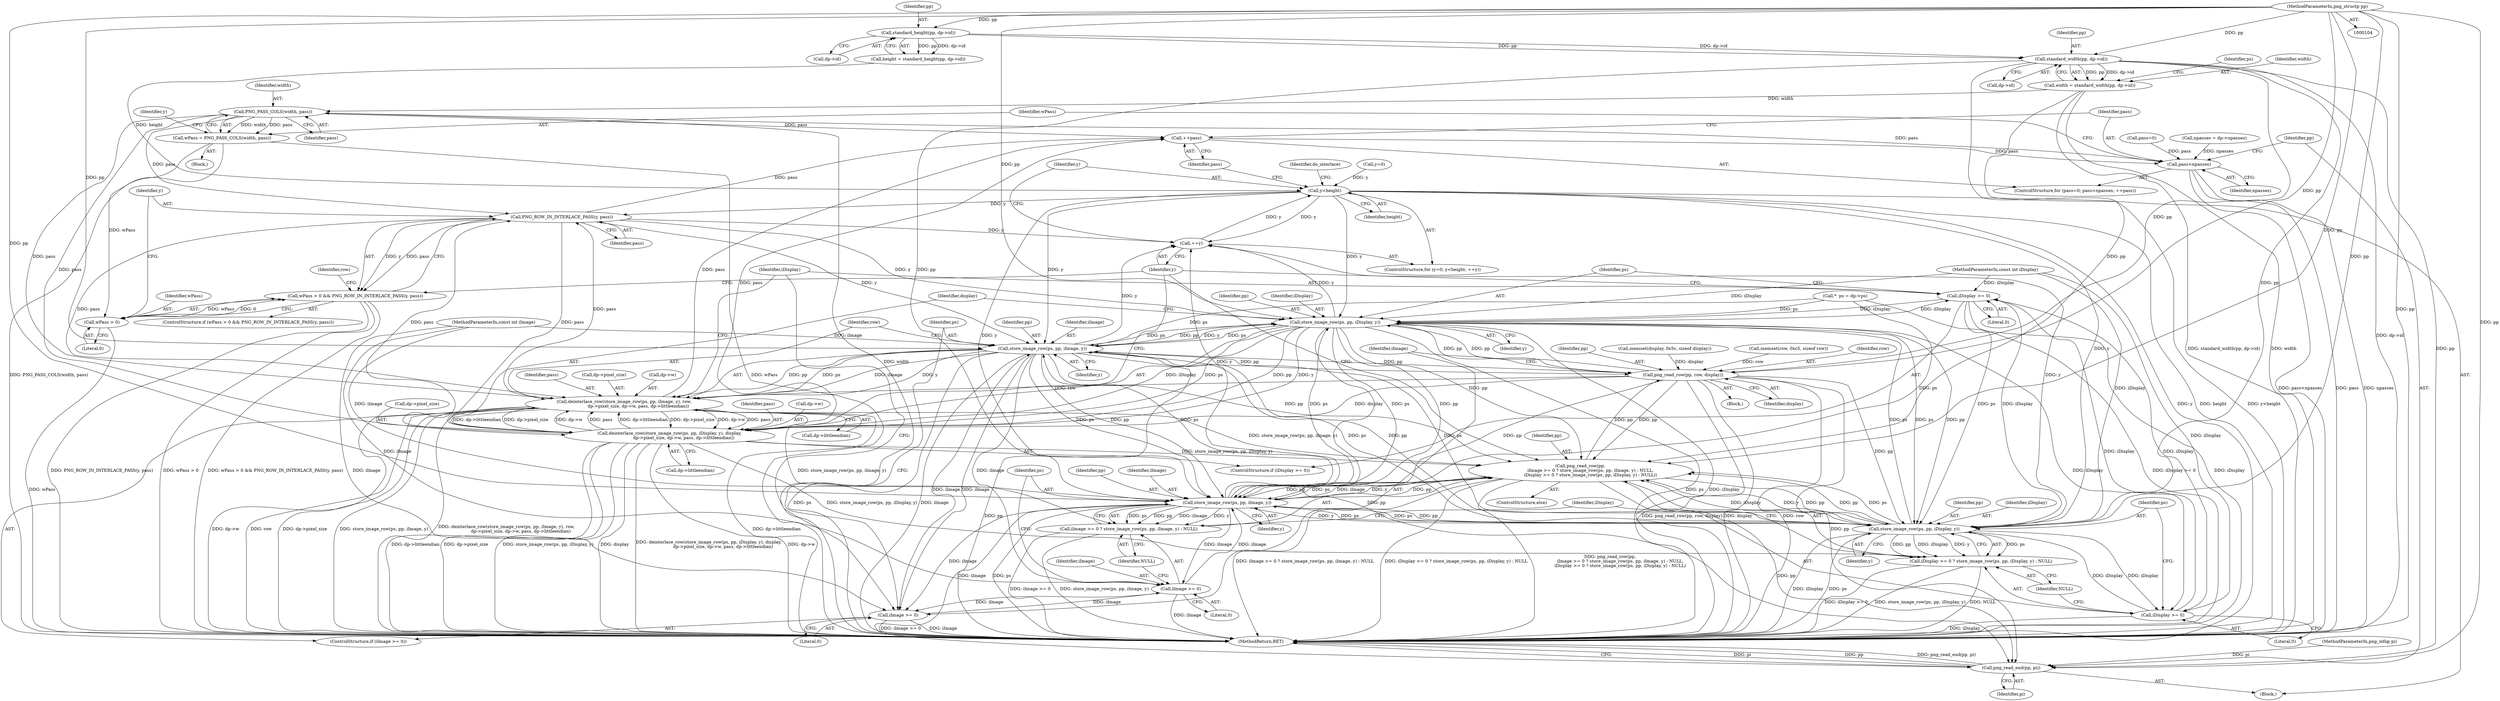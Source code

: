 digraph "0_Android_9d4853418ab2f754c2b63e091c29c5529b8b86ca_127@pointer" {
"1000140" [label="(Call,standard_width(pp, dp->id))"];
"1000132" [label="(Call,standard_height(pp, dp->id))"];
"1000106" [label="(MethodParameterIn,png_structp pp)"];
"1000138" [label="(Call,width = standard_width(pp, dp->id))"];
"1000166" [label="(Call,PNG_PASS_COLS(width, pass))"];
"1000159" [label="(Call,++pass)"];
"1000156" [label="(Call,pass<npasses)"];
"1000164" [label="(Call,wPass = PNG_PASS_COLS(width, pass))"];
"1000184" [label="(Call,wPass > 0)"];
"1000183" [label="(Call,wPass > 0 && PNG_ROW_IN_INTERLACE_PASS(y, pass))"];
"1000187" [label="(Call,PNG_ROW_IN_INTERLACE_PASS(y, pass))"];
"1000176" [label="(Call,++y)"];
"1000173" [label="(Call,y<height)"];
"1000212" [label="(Call,store_image_row(ps, pp, iImage, y))"];
"1000203" [label="(Call,png_read_row(pp, row, display))"];
"1000211" [label="(Call,deinterlace_row(store_image_row(ps, pp, iImage, y), row,\n                     dp->pixel_size, dp->w, pass, dp->littleendian))"];
"1000232" [label="(Call,deinterlace_row(store_image_row(ps, pp, iDisplay, y), display,\n                     dp->pixel_size, dp->w, pass, dp->littleendian))"];
"1000250" [label="(Call,png_read_row(pp,\n               iImage >= 0 ? store_image_row(ps, pp, iImage, y) : NULL,\n               iDisplay >= 0 ? store_image_row(ps, pp, iDisplay, y) : NULL))"];
"1000256" [label="(Call,store_image_row(ps, pp, iImage, y))"];
"1000208" [label="(Call,iImage >= 0)"];
"1000253" [label="(Call,iImage >= 0)"];
"1000233" [label="(Call,store_image_row(ps, pp, iDisplay, y))"];
"1000229" [label="(Call,iDisplay >= 0)"];
"1000263" [label="(Call,iDisplay >= 0)"];
"1000266" [label="(Call,store_image_row(ps, pp, iDisplay, y))"];
"1000262" [label="(Call,iDisplay >= 0 ? store_image_row(ps, pp, iDisplay, y) : NULL)"];
"1000272" [label="(Call,png_read_end(pp, pi))"];
"1000252" [label="(Call,iImage >= 0 ? store_image_row(ps, pp, iImage, y) : NULL)"];
"1000224" [label="(Identifier,pass)"];
"1000133" [label="(Identifier,pp)"];
"1000204" [label="(Identifier,pp)"];
"1000177" [label="(Identifier,y)"];
"1000275" [label="(MethodReturn,RET)"];
"1000134" [label="(Call,dp->id)"];
"1000252" [label="(Call,iImage >= 0 ? store_image_row(ps, pp, iImage, y) : NULL)"];
"1000203" [label="(Call,png_read_row(pp, row, display))"];
"1000264" [label="(Identifier,iDisplay)"];
"1000166" [label="(Call,PNG_PASS_COLS(width, pass))"];
"1000257" [label="(Identifier,ps)"];
"1000187" [label="(Call,PNG_ROW_IN_INTERLACE_PASS(y, pass))"];
"1000250" [label="(Call,png_read_row(pp,\n               iImage >= 0 ? store_image_row(ps, pp, iImage, y) : NULL,\n               iDisplay >= 0 ? store_image_row(ps, pp, iDisplay, y) : NULL))"];
"1000272" [label="(Call,png_read_end(pp, pi))"];
"1000183" [label="(Call,wPass > 0 && PNG_ROW_IN_INTERLACE_PASS(y, pass))"];
"1000213" [label="(Identifier,ps)"];
"1000233" [label="(Call,store_image_row(ps, pp, iDisplay, y))"];
"1000139" [label="(Identifier,width)"];
"1000260" [label="(Identifier,y)"];
"1000175" [label="(Identifier,height)"];
"1000180" [label="(Identifier,do_interlace)"];
"1000109" [label="(MethodParameterIn,const int iDisplay)"];
"1000132" [label="(Call,standard_height(pp, dp->id))"];
"1000268" [label="(Identifier,pp)"];
"1000225" [label="(Call,dp->littleendian)"];
"1000188" [label="(Identifier,y)"];
"1000246" [label="(Call,dp->littleendian)"];
"1000270" [label="(Identifier,y)"];
"1000185" [label="(Identifier,wPass)"];
"1000165" [label="(Identifier,wPass)"];
"1000209" [label="(Identifier,iImage)"];
"1000173" [label="(Call,y<height)"];
"1000258" [label="(Identifier,pp)"];
"1000194" [label="(Identifier,row)"];
"1000265" [label="(Literal,0)"];
"1000168" [label="(Identifier,pass)"];
"1000152" [label="(ControlStructure,for (pass=0; pass<npasses; ++pass))"];
"1000253" [label="(Call,iImage >= 0)"];
"1000212" [label="(Call,store_image_row(ps, pp, iImage, y))"];
"1000230" [label="(Identifier,iDisplay)"];
"1000159" [label="(Call,++pass)"];
"1000198" [label="(Call,memset(display, 0x5c, sizeof display))"];
"1000140" [label="(Call,standard_width(pp, dp->id))"];
"1000261" [label="(Identifier,NULL)"];
"1000217" [label="(Identifier,row)"];
"1000138" [label="(Call,width = standard_width(pp, dp->id))"];
"1000157" [label="(Identifier,pass)"];
"1000229" [label="(Call,iDisplay >= 0)"];
"1000259" [label="(Identifier,iImage)"];
"1000189" [label="(Identifier,pass)"];
"1000107" [label="(MethodParameterIn,png_infop pi)"];
"1000235" [label="(Identifier,pp)"];
"1000245" [label="(Identifier,pass)"];
"1000242" [label="(Call,dp->w)"];
"1000228" [label="(ControlStructure,if (iDisplay >= 0))"];
"1000153" [label="(Call,pass=0)"];
"1000232" [label="(Call,deinterlace_row(store_image_row(ps, pp, iDisplay, y), display,\n                     dp->pixel_size, dp->w, pass, dp->littleendian))"];
"1000216" [label="(Identifier,y)"];
"1000169" [label="(ControlStructure,for (y=0; y<height; ++y))"];
"1000263" [label="(Call,iDisplay >= 0)"];
"1000190" [label="(Block,)"];
"1000161" [label="(Block,)"];
"1000267" [label="(Identifier,ps)"];
"1000254" [label="(Identifier,iImage)"];
"1000141" [label="(Identifier,pp)"];
"1000186" [label="(Literal,0)"];
"1000184" [label="(Call,wPass > 0)"];
"1000142" [label="(Call,dp->id)"];
"1000110" [label="(Block,)"];
"1000269" [label="(Identifier,iDisplay)"];
"1000266" [label="(Call,store_image_row(ps, pp, iDisplay, y))"];
"1000211" [label="(Call,deinterlace_row(store_image_row(ps, pp, iImage, y), row,\n                     dp->pixel_size, dp->w, pass, dp->littleendian))"];
"1000234" [label="(Identifier,ps)"];
"1000108" [label="(MethodParameterIn,const int iImage)"];
"1000176" [label="(Call,++y)"];
"1000170" [label="(Call,y=0)"];
"1000146" [label="(Call,*  ps = dp->ps)"];
"1000112" [label="(Call,npasses = dp->npasses)"];
"1000158" [label="(Identifier,npasses)"];
"1000271" [label="(Identifier,NULL)"];
"1000238" [label="(Identifier,display)"];
"1000147" [label="(Identifier,ps)"];
"1000193" [label="(Call,memset(row, 0xc5, sizeof row))"];
"1000207" [label="(ControlStructure,if (iImage >= 0))"];
"1000262" [label="(Call,iDisplay >= 0 ? store_image_row(ps, pp, iDisplay, y) : NULL)"];
"1000255" [label="(Literal,0)"];
"1000156" [label="(Call,pass<npasses)"];
"1000239" [label="(Call,dp->pixel_size)"];
"1000218" [label="(Call,dp->pixel_size)"];
"1000210" [label="(Literal,0)"];
"1000164" [label="(Call,wPass = PNG_PASS_COLS(width, pass))"];
"1000182" [label="(ControlStructure,if (wPass > 0 && PNG_ROW_IN_INTERLACE_PASS(y, pass)))"];
"1000174" [label="(Identifier,y)"];
"1000251" [label="(Identifier,pp)"];
"1000256" [label="(Call,store_image_row(ps, pp, iImage, y))"];
"1000171" [label="(Identifier,y)"];
"1000214" [label="(Identifier,pp)"];
"1000130" [label="(Call,height = standard_height(pp, dp->id))"];
"1000205" [label="(Identifier,row)"];
"1000236" [label="(Identifier,iDisplay)"];
"1000249" [label="(ControlStructure,else)"];
"1000106" [label="(MethodParameterIn,png_structp pp)"];
"1000273" [label="(Identifier,pp)"];
"1000221" [label="(Call,dp->w)"];
"1000231" [label="(Literal,0)"];
"1000215" [label="(Identifier,iImage)"];
"1000237" [label="(Identifier,y)"];
"1000206" [label="(Identifier,display)"];
"1000208" [label="(Call,iImage >= 0)"];
"1000160" [label="(Identifier,pass)"];
"1000167" [label="(Identifier,width)"];
"1000274" [label="(Identifier,pi)"];
"1000140" -> "1000138"  [label="AST: "];
"1000140" -> "1000142"  [label="CFG: "];
"1000141" -> "1000140"  [label="AST: "];
"1000142" -> "1000140"  [label="AST: "];
"1000138" -> "1000140"  [label="CFG: "];
"1000140" -> "1000275"  [label="DDG: dp->id"];
"1000140" -> "1000138"  [label="DDG: pp"];
"1000140" -> "1000138"  [label="DDG: dp->id"];
"1000132" -> "1000140"  [label="DDG: pp"];
"1000132" -> "1000140"  [label="DDG: dp->id"];
"1000106" -> "1000140"  [label="DDG: pp"];
"1000140" -> "1000203"  [label="DDG: pp"];
"1000140" -> "1000250"  [label="DDG: pp"];
"1000140" -> "1000256"  [label="DDG: pp"];
"1000140" -> "1000266"  [label="DDG: pp"];
"1000140" -> "1000272"  [label="DDG: pp"];
"1000132" -> "1000130"  [label="AST: "];
"1000132" -> "1000134"  [label="CFG: "];
"1000133" -> "1000132"  [label="AST: "];
"1000134" -> "1000132"  [label="AST: "];
"1000130" -> "1000132"  [label="CFG: "];
"1000132" -> "1000130"  [label="DDG: pp"];
"1000132" -> "1000130"  [label="DDG: dp->id"];
"1000106" -> "1000132"  [label="DDG: pp"];
"1000106" -> "1000104"  [label="AST: "];
"1000106" -> "1000275"  [label="DDG: pp"];
"1000106" -> "1000203"  [label="DDG: pp"];
"1000106" -> "1000212"  [label="DDG: pp"];
"1000106" -> "1000233"  [label="DDG: pp"];
"1000106" -> "1000250"  [label="DDG: pp"];
"1000106" -> "1000256"  [label="DDG: pp"];
"1000106" -> "1000266"  [label="DDG: pp"];
"1000106" -> "1000272"  [label="DDG: pp"];
"1000138" -> "1000110"  [label="AST: "];
"1000139" -> "1000138"  [label="AST: "];
"1000147" -> "1000138"  [label="CFG: "];
"1000138" -> "1000275"  [label="DDG: width"];
"1000138" -> "1000275"  [label="DDG: standard_width(pp, dp->id)"];
"1000138" -> "1000166"  [label="DDG: width"];
"1000166" -> "1000164"  [label="AST: "];
"1000166" -> "1000168"  [label="CFG: "];
"1000167" -> "1000166"  [label="AST: "];
"1000168" -> "1000166"  [label="AST: "];
"1000164" -> "1000166"  [label="CFG: "];
"1000166" -> "1000275"  [label="DDG: width"];
"1000166" -> "1000159"  [label="DDG: pass"];
"1000166" -> "1000164"  [label="DDG: width"];
"1000166" -> "1000164"  [label="DDG: pass"];
"1000156" -> "1000166"  [label="DDG: pass"];
"1000166" -> "1000187"  [label="DDG: pass"];
"1000166" -> "1000211"  [label="DDG: pass"];
"1000166" -> "1000232"  [label="DDG: pass"];
"1000159" -> "1000152"  [label="AST: "];
"1000159" -> "1000160"  [label="CFG: "];
"1000160" -> "1000159"  [label="AST: "];
"1000157" -> "1000159"  [label="CFG: "];
"1000159" -> "1000156"  [label="DDG: pass"];
"1000187" -> "1000159"  [label="DDG: pass"];
"1000232" -> "1000159"  [label="DDG: pass"];
"1000211" -> "1000159"  [label="DDG: pass"];
"1000156" -> "1000152"  [label="AST: "];
"1000156" -> "1000158"  [label="CFG: "];
"1000157" -> "1000156"  [label="AST: "];
"1000158" -> "1000156"  [label="AST: "];
"1000165" -> "1000156"  [label="CFG: "];
"1000273" -> "1000156"  [label="CFG: "];
"1000156" -> "1000275"  [label="DDG: pass"];
"1000156" -> "1000275"  [label="DDG: npasses"];
"1000156" -> "1000275"  [label="DDG: pass<npasses"];
"1000153" -> "1000156"  [label="DDG: pass"];
"1000112" -> "1000156"  [label="DDG: npasses"];
"1000164" -> "1000161"  [label="AST: "];
"1000165" -> "1000164"  [label="AST: "];
"1000171" -> "1000164"  [label="CFG: "];
"1000164" -> "1000275"  [label="DDG: PNG_PASS_COLS(width, pass)"];
"1000164" -> "1000275"  [label="DDG: wPass"];
"1000164" -> "1000184"  [label="DDG: wPass"];
"1000184" -> "1000183"  [label="AST: "];
"1000184" -> "1000186"  [label="CFG: "];
"1000185" -> "1000184"  [label="AST: "];
"1000186" -> "1000184"  [label="AST: "];
"1000188" -> "1000184"  [label="CFG: "];
"1000183" -> "1000184"  [label="CFG: "];
"1000184" -> "1000275"  [label="DDG: wPass"];
"1000184" -> "1000183"  [label="DDG: wPass"];
"1000184" -> "1000183"  [label="DDG: 0"];
"1000183" -> "1000182"  [label="AST: "];
"1000183" -> "1000187"  [label="CFG: "];
"1000187" -> "1000183"  [label="AST: "];
"1000194" -> "1000183"  [label="CFG: "];
"1000177" -> "1000183"  [label="CFG: "];
"1000183" -> "1000275"  [label="DDG: PNG_ROW_IN_INTERLACE_PASS(y, pass)"];
"1000183" -> "1000275"  [label="DDG: wPass > 0"];
"1000183" -> "1000275"  [label="DDG: wPass > 0 && PNG_ROW_IN_INTERLACE_PASS(y, pass)"];
"1000187" -> "1000183"  [label="DDG: y"];
"1000187" -> "1000183"  [label="DDG: pass"];
"1000187" -> "1000189"  [label="CFG: "];
"1000188" -> "1000187"  [label="AST: "];
"1000189" -> "1000187"  [label="AST: "];
"1000187" -> "1000176"  [label="DDG: y"];
"1000173" -> "1000187"  [label="DDG: y"];
"1000232" -> "1000187"  [label="DDG: pass"];
"1000211" -> "1000187"  [label="DDG: pass"];
"1000187" -> "1000212"  [label="DDG: y"];
"1000187" -> "1000211"  [label="DDG: pass"];
"1000187" -> "1000233"  [label="DDG: y"];
"1000187" -> "1000232"  [label="DDG: pass"];
"1000176" -> "1000169"  [label="AST: "];
"1000176" -> "1000177"  [label="CFG: "];
"1000177" -> "1000176"  [label="AST: "];
"1000174" -> "1000176"  [label="CFG: "];
"1000176" -> "1000173"  [label="DDG: y"];
"1000256" -> "1000176"  [label="DDG: y"];
"1000233" -> "1000176"  [label="DDG: y"];
"1000212" -> "1000176"  [label="DDG: y"];
"1000266" -> "1000176"  [label="DDG: y"];
"1000173" -> "1000176"  [label="DDG: y"];
"1000173" -> "1000169"  [label="AST: "];
"1000173" -> "1000175"  [label="CFG: "];
"1000174" -> "1000173"  [label="AST: "];
"1000175" -> "1000173"  [label="AST: "];
"1000180" -> "1000173"  [label="CFG: "];
"1000160" -> "1000173"  [label="CFG: "];
"1000173" -> "1000275"  [label="DDG: y<height"];
"1000173" -> "1000275"  [label="DDG: y"];
"1000173" -> "1000275"  [label="DDG: height"];
"1000170" -> "1000173"  [label="DDG: y"];
"1000130" -> "1000173"  [label="DDG: height"];
"1000173" -> "1000212"  [label="DDG: y"];
"1000173" -> "1000233"  [label="DDG: y"];
"1000173" -> "1000256"  [label="DDG: y"];
"1000173" -> "1000266"  [label="DDG: y"];
"1000212" -> "1000211"  [label="AST: "];
"1000212" -> "1000216"  [label="CFG: "];
"1000213" -> "1000212"  [label="AST: "];
"1000214" -> "1000212"  [label="AST: "];
"1000215" -> "1000212"  [label="AST: "];
"1000216" -> "1000212"  [label="AST: "];
"1000217" -> "1000212"  [label="CFG: "];
"1000212" -> "1000275"  [label="DDG: ps"];
"1000212" -> "1000275"  [label="DDG: iImage"];
"1000212" -> "1000203"  [label="DDG: pp"];
"1000212" -> "1000208"  [label="DDG: iImage"];
"1000212" -> "1000211"  [label="DDG: ps"];
"1000212" -> "1000211"  [label="DDG: pp"];
"1000212" -> "1000211"  [label="DDG: iImage"];
"1000212" -> "1000211"  [label="DDG: y"];
"1000266" -> "1000212"  [label="DDG: ps"];
"1000233" -> "1000212"  [label="DDG: ps"];
"1000256" -> "1000212"  [label="DDG: ps"];
"1000146" -> "1000212"  [label="DDG: ps"];
"1000203" -> "1000212"  [label="DDG: pp"];
"1000208" -> "1000212"  [label="DDG: iImage"];
"1000108" -> "1000212"  [label="DDG: iImage"];
"1000212" -> "1000233"  [label="DDG: ps"];
"1000212" -> "1000233"  [label="DDG: pp"];
"1000212" -> "1000233"  [label="DDG: y"];
"1000212" -> "1000250"  [label="DDG: pp"];
"1000212" -> "1000253"  [label="DDG: iImage"];
"1000212" -> "1000256"  [label="DDG: ps"];
"1000212" -> "1000256"  [label="DDG: pp"];
"1000212" -> "1000266"  [label="DDG: ps"];
"1000212" -> "1000266"  [label="DDG: pp"];
"1000212" -> "1000272"  [label="DDG: pp"];
"1000203" -> "1000190"  [label="AST: "];
"1000203" -> "1000206"  [label="CFG: "];
"1000204" -> "1000203"  [label="AST: "];
"1000205" -> "1000203"  [label="AST: "];
"1000206" -> "1000203"  [label="AST: "];
"1000209" -> "1000203"  [label="CFG: "];
"1000203" -> "1000275"  [label="DDG: display"];
"1000203" -> "1000275"  [label="DDG: png_read_row(pp, row, display)"];
"1000203" -> "1000275"  [label="DDG: row"];
"1000250" -> "1000203"  [label="DDG: pp"];
"1000233" -> "1000203"  [label="DDG: pp"];
"1000193" -> "1000203"  [label="DDG: row"];
"1000198" -> "1000203"  [label="DDG: display"];
"1000203" -> "1000211"  [label="DDG: row"];
"1000203" -> "1000233"  [label="DDG: pp"];
"1000203" -> "1000232"  [label="DDG: display"];
"1000203" -> "1000250"  [label="DDG: pp"];
"1000203" -> "1000256"  [label="DDG: pp"];
"1000203" -> "1000266"  [label="DDG: pp"];
"1000203" -> "1000272"  [label="DDG: pp"];
"1000211" -> "1000207"  [label="AST: "];
"1000211" -> "1000225"  [label="CFG: "];
"1000217" -> "1000211"  [label="AST: "];
"1000218" -> "1000211"  [label="AST: "];
"1000221" -> "1000211"  [label="AST: "];
"1000224" -> "1000211"  [label="AST: "];
"1000225" -> "1000211"  [label="AST: "];
"1000230" -> "1000211"  [label="CFG: "];
"1000211" -> "1000275"  [label="DDG: dp->littleendian"];
"1000211" -> "1000275"  [label="DDG: dp->w"];
"1000211" -> "1000275"  [label="DDG: row"];
"1000211" -> "1000275"  [label="DDG: dp->pixel_size"];
"1000211" -> "1000275"  [label="DDG: store_image_row(ps, pp, iImage, y)"];
"1000211" -> "1000275"  [label="DDG: deinterlace_row(store_image_row(ps, pp, iImage, y), row,\n                     dp->pixel_size, dp->w, pass, dp->littleendian)"];
"1000232" -> "1000211"  [label="DDG: dp->pixel_size"];
"1000232" -> "1000211"  [label="DDG: dp->w"];
"1000232" -> "1000211"  [label="DDG: pass"];
"1000232" -> "1000211"  [label="DDG: dp->littleendian"];
"1000211" -> "1000232"  [label="DDG: dp->pixel_size"];
"1000211" -> "1000232"  [label="DDG: dp->w"];
"1000211" -> "1000232"  [label="DDG: pass"];
"1000211" -> "1000232"  [label="DDG: dp->littleendian"];
"1000211" -> "1000250"  [label="DDG: store_image_row(ps, pp, iImage, y)"];
"1000211" -> "1000252"  [label="DDG: store_image_row(ps, pp, iImage, y)"];
"1000232" -> "1000228"  [label="AST: "];
"1000232" -> "1000246"  [label="CFG: "];
"1000233" -> "1000232"  [label="AST: "];
"1000238" -> "1000232"  [label="AST: "];
"1000239" -> "1000232"  [label="AST: "];
"1000242" -> "1000232"  [label="AST: "];
"1000245" -> "1000232"  [label="AST: "];
"1000246" -> "1000232"  [label="AST: "];
"1000177" -> "1000232"  [label="CFG: "];
"1000232" -> "1000275"  [label="DDG: dp->pixel_size"];
"1000232" -> "1000275"  [label="DDG: store_image_row(ps, pp, iDisplay, y)"];
"1000232" -> "1000275"  [label="DDG: display"];
"1000232" -> "1000275"  [label="DDG: deinterlace_row(store_image_row(ps, pp, iDisplay, y), display,\n                     dp->pixel_size, dp->w, pass, dp->littleendian)"];
"1000232" -> "1000275"  [label="DDG: dp->w"];
"1000232" -> "1000275"  [label="DDG: dp->littleendian"];
"1000233" -> "1000232"  [label="DDG: ps"];
"1000233" -> "1000232"  [label="DDG: pp"];
"1000233" -> "1000232"  [label="DDG: iDisplay"];
"1000233" -> "1000232"  [label="DDG: y"];
"1000232" -> "1000250"  [label="DDG: store_image_row(ps, pp, iDisplay, y)"];
"1000232" -> "1000262"  [label="DDG: store_image_row(ps, pp, iDisplay, y)"];
"1000250" -> "1000249"  [label="AST: "];
"1000250" -> "1000262"  [label="CFG: "];
"1000251" -> "1000250"  [label="AST: "];
"1000252" -> "1000250"  [label="AST: "];
"1000262" -> "1000250"  [label="AST: "];
"1000177" -> "1000250"  [label="CFG: "];
"1000250" -> "1000275"  [label="DDG: iImage >= 0 ? store_image_row(ps, pp, iImage, y) : NULL"];
"1000250" -> "1000275"  [label="DDG: iDisplay >= 0 ? store_image_row(ps, pp, iDisplay, y) : NULL"];
"1000250" -> "1000275"  [label="DDG: png_read_row(pp,\n               iImage >= 0 ? store_image_row(ps, pp, iImage, y) : NULL,\n               iDisplay >= 0 ? store_image_row(ps, pp, iDisplay, y) : NULL)"];
"1000233" -> "1000250"  [label="DDG: pp"];
"1000266" -> "1000250"  [label="DDG: pp"];
"1000266" -> "1000250"  [label="DDG: ps"];
"1000266" -> "1000250"  [label="DDG: iDisplay"];
"1000266" -> "1000250"  [label="DDG: y"];
"1000256" -> "1000250"  [label="DDG: pp"];
"1000256" -> "1000250"  [label="DDG: ps"];
"1000256" -> "1000250"  [label="DDG: iImage"];
"1000256" -> "1000250"  [label="DDG: y"];
"1000250" -> "1000256"  [label="DDG: pp"];
"1000250" -> "1000266"  [label="DDG: pp"];
"1000250" -> "1000272"  [label="DDG: pp"];
"1000256" -> "1000252"  [label="AST: "];
"1000256" -> "1000260"  [label="CFG: "];
"1000257" -> "1000256"  [label="AST: "];
"1000258" -> "1000256"  [label="AST: "];
"1000259" -> "1000256"  [label="AST: "];
"1000260" -> "1000256"  [label="AST: "];
"1000252" -> "1000256"  [label="CFG: "];
"1000256" -> "1000275"  [label="DDG: iImage"];
"1000256" -> "1000275"  [label="DDG: ps"];
"1000256" -> "1000208"  [label="DDG: iImage"];
"1000256" -> "1000233"  [label="DDG: ps"];
"1000256" -> "1000253"  [label="DDG: iImage"];
"1000256" -> "1000252"  [label="DDG: ps"];
"1000256" -> "1000252"  [label="DDG: pp"];
"1000256" -> "1000252"  [label="DDG: iImage"];
"1000256" -> "1000252"  [label="DDG: y"];
"1000266" -> "1000256"  [label="DDG: ps"];
"1000233" -> "1000256"  [label="DDG: ps"];
"1000233" -> "1000256"  [label="DDG: pp"];
"1000146" -> "1000256"  [label="DDG: ps"];
"1000253" -> "1000256"  [label="DDG: iImage"];
"1000108" -> "1000256"  [label="DDG: iImage"];
"1000256" -> "1000266"  [label="DDG: ps"];
"1000256" -> "1000266"  [label="DDG: pp"];
"1000256" -> "1000266"  [label="DDG: y"];
"1000208" -> "1000207"  [label="AST: "];
"1000208" -> "1000210"  [label="CFG: "];
"1000209" -> "1000208"  [label="AST: "];
"1000210" -> "1000208"  [label="AST: "];
"1000213" -> "1000208"  [label="CFG: "];
"1000230" -> "1000208"  [label="CFG: "];
"1000208" -> "1000275"  [label="DDG: iImage"];
"1000208" -> "1000275"  [label="DDG: iImage >= 0"];
"1000253" -> "1000208"  [label="DDG: iImage"];
"1000108" -> "1000208"  [label="DDG: iImage"];
"1000208" -> "1000253"  [label="DDG: iImage"];
"1000253" -> "1000252"  [label="AST: "];
"1000253" -> "1000255"  [label="CFG: "];
"1000254" -> "1000253"  [label="AST: "];
"1000255" -> "1000253"  [label="AST: "];
"1000257" -> "1000253"  [label="CFG: "];
"1000261" -> "1000253"  [label="CFG: "];
"1000253" -> "1000275"  [label="DDG: iImage"];
"1000108" -> "1000253"  [label="DDG: iImage"];
"1000233" -> "1000237"  [label="CFG: "];
"1000234" -> "1000233"  [label="AST: "];
"1000235" -> "1000233"  [label="AST: "];
"1000236" -> "1000233"  [label="AST: "];
"1000237" -> "1000233"  [label="AST: "];
"1000238" -> "1000233"  [label="CFG: "];
"1000233" -> "1000275"  [label="DDG: iDisplay"];
"1000233" -> "1000275"  [label="DDG: ps"];
"1000233" -> "1000229"  [label="DDG: iDisplay"];
"1000266" -> "1000233"  [label="DDG: ps"];
"1000146" -> "1000233"  [label="DDG: ps"];
"1000229" -> "1000233"  [label="DDG: iDisplay"];
"1000109" -> "1000233"  [label="DDG: iDisplay"];
"1000233" -> "1000263"  [label="DDG: iDisplay"];
"1000233" -> "1000266"  [label="DDG: ps"];
"1000233" -> "1000266"  [label="DDG: pp"];
"1000233" -> "1000272"  [label="DDG: pp"];
"1000229" -> "1000228"  [label="AST: "];
"1000229" -> "1000231"  [label="CFG: "];
"1000230" -> "1000229"  [label="AST: "];
"1000231" -> "1000229"  [label="AST: "];
"1000234" -> "1000229"  [label="CFG: "];
"1000177" -> "1000229"  [label="CFG: "];
"1000229" -> "1000275"  [label="DDG: iDisplay >= 0"];
"1000229" -> "1000275"  [label="DDG: iDisplay"];
"1000266" -> "1000229"  [label="DDG: iDisplay"];
"1000263" -> "1000229"  [label="DDG: iDisplay"];
"1000109" -> "1000229"  [label="DDG: iDisplay"];
"1000229" -> "1000263"  [label="DDG: iDisplay"];
"1000263" -> "1000262"  [label="AST: "];
"1000263" -> "1000265"  [label="CFG: "];
"1000264" -> "1000263"  [label="AST: "];
"1000265" -> "1000263"  [label="AST: "];
"1000267" -> "1000263"  [label="CFG: "];
"1000271" -> "1000263"  [label="CFG: "];
"1000263" -> "1000275"  [label="DDG: iDisplay"];
"1000266" -> "1000263"  [label="DDG: iDisplay"];
"1000109" -> "1000263"  [label="DDG: iDisplay"];
"1000263" -> "1000266"  [label="DDG: iDisplay"];
"1000266" -> "1000262"  [label="AST: "];
"1000266" -> "1000270"  [label="CFG: "];
"1000267" -> "1000266"  [label="AST: "];
"1000268" -> "1000266"  [label="AST: "];
"1000269" -> "1000266"  [label="AST: "];
"1000270" -> "1000266"  [label="AST: "];
"1000262" -> "1000266"  [label="CFG: "];
"1000266" -> "1000275"  [label="DDG: iDisplay"];
"1000266" -> "1000275"  [label="DDG: ps"];
"1000266" -> "1000262"  [label="DDG: ps"];
"1000266" -> "1000262"  [label="DDG: pp"];
"1000266" -> "1000262"  [label="DDG: iDisplay"];
"1000266" -> "1000262"  [label="DDG: y"];
"1000146" -> "1000266"  [label="DDG: ps"];
"1000109" -> "1000266"  [label="DDG: iDisplay"];
"1000262" -> "1000271"  [label="CFG: "];
"1000271" -> "1000262"  [label="AST: "];
"1000262" -> "1000275"  [label="DDG: iDisplay >= 0"];
"1000262" -> "1000275"  [label="DDG: store_image_row(ps, pp, iDisplay, y)"];
"1000262" -> "1000275"  [label="DDG: NULL"];
"1000272" -> "1000110"  [label="AST: "];
"1000272" -> "1000274"  [label="CFG: "];
"1000273" -> "1000272"  [label="AST: "];
"1000274" -> "1000272"  [label="AST: "];
"1000275" -> "1000272"  [label="CFG: "];
"1000272" -> "1000275"  [label="DDG: pi"];
"1000272" -> "1000275"  [label="DDG: pp"];
"1000272" -> "1000275"  [label="DDG: png_read_end(pp, pi)"];
"1000107" -> "1000272"  [label="DDG: pi"];
"1000252" -> "1000261"  [label="CFG: "];
"1000261" -> "1000252"  [label="AST: "];
"1000264" -> "1000252"  [label="CFG: "];
"1000252" -> "1000275"  [label="DDG: iImage >= 0"];
"1000252" -> "1000275"  [label="DDG: store_image_row(ps, pp, iImage, y)"];
}
